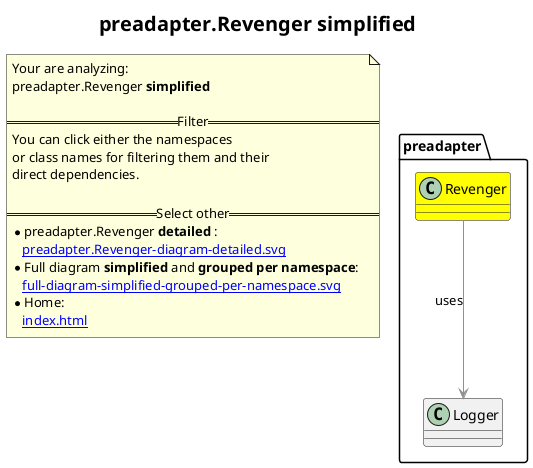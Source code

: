 @startuml
skinparam linetype ortho
title <size:20>preadapter.Revenger **simplified** </size>
note "Your are analyzing:\npreadapter.Revenger **simplified** \n\n==Filter==\nYou can click either the namespaces \nor class names for filtering them and their\ndirect dependencies.\n\n==Select other==\n* preadapter.Revenger **detailed** :\n   [[preadapter.Revenger-diagram-detailed.svg]]\n* Full diagram **simplified** and **grouped per namespace**:\n   [[full-diagram-simplified-grouped-per-namespace.svg]]\n* Home:\n   [[index.html]]" as FloatingNote
class preadapter.Revenger [[preadapter.Revenger-diagram-simplified.svg]] #yellow {
}
class preadapter.Logger [[preadapter.Logger-diagram-simplified.svg]]  {
}
 ' *************************************** 
 ' *************************************** 
 ' *************************************** 
' Class relations extracted from namespace:
' preadapter
preadapter.Revenger -[#909090]-> preadapter.Logger  : uses 
@enduml